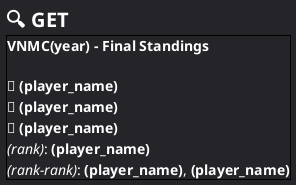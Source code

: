 @startsalt standings
	<style>
		saltDiagram {
			BackgroundColor #242429
		}
	</style>
	{
		= <color:#ffffff>🔍 GET
		{+
			<b><color:#ffffff><size:14>VNMC(year) - Final Standings
			.
			<color:#ffffff><size:14>🥇 **(player_name)**
			<color:#ffffff><size:14>🥈 **(player_name)**
			<color:#ffffff><size:14>🥉 **(player_name)**
			<color:#ffffff><size:14>//(rank)//: **(player_name)**
			<color:#ffffff><size:14>//(rank-rank)//: **(player_name)**, **(player_name)** /' if rank is a range '/
			/' rest of players '/
		}
	}
@endsalt